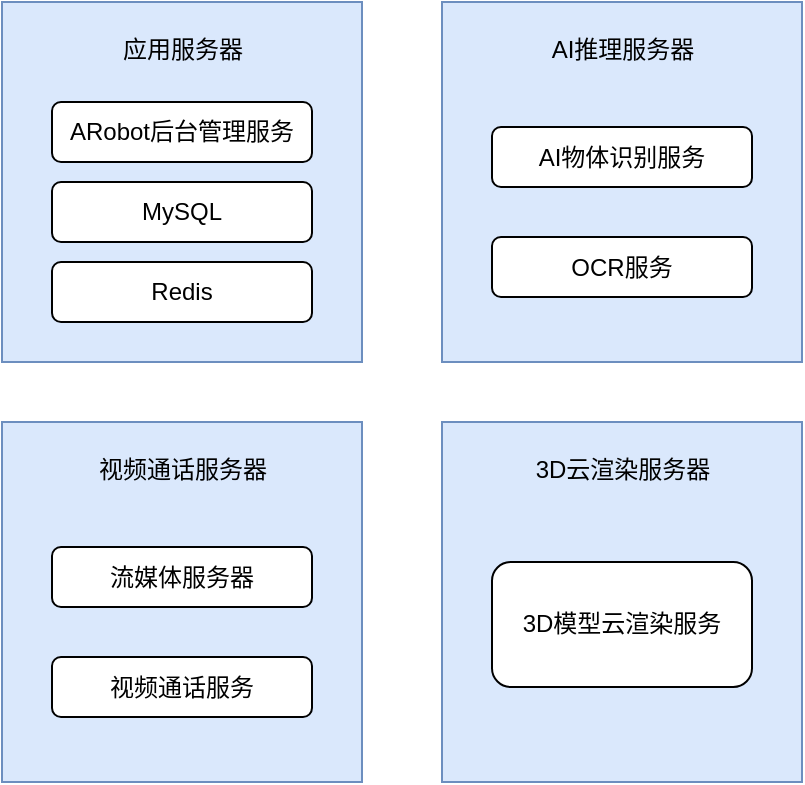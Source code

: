 <mxfile version="12.7.2" type="github"><diagram id="s6NoYXsi8lFGEBUorLSi" name="第 1 页"><mxGraphModel dx="1038" dy="539" grid="1" gridSize="10" guides="1" tooltips="1" connect="1" arrows="1" fold="1" page="1" pageScale="1" pageWidth="827" pageHeight="1169" math="0" shadow="0"><root><mxCell id="0"/><mxCell id="1" parent="0"/><mxCell id="GF2gohc_G-7e4qgFQPyK-33" value="" style="rounded=0;whiteSpace=wrap;html=1;fillColor=#dae8fc;strokeColor=#6c8ebf;" vertex="1" parent="1"><mxGeometry x="260" y="340" width="180" height="180" as="geometry"/></mxCell><mxCell id="GF2gohc_G-7e4qgFQPyK-1" value="" style="rounded=0;whiteSpace=wrap;html=1;fillColor=#dae8fc;strokeColor=#6c8ebf;" vertex="1" parent="1"><mxGeometry x="40" y="130" width="180" height="180" as="geometry"/></mxCell><mxCell id="GF2gohc_G-7e4qgFQPyK-27" value="" style="rounded=0;whiteSpace=wrap;html=1;fillColor=#dae8fc;strokeColor=#6c8ebf;" vertex="1" parent="1"><mxGeometry x="40" y="340" width="180" height="180" as="geometry"/></mxCell><mxCell id="GF2gohc_G-7e4qgFQPyK-22" value="" style="rounded=0;whiteSpace=wrap;html=1;fillColor=#dae8fc;strokeColor=#6c8ebf;" vertex="1" parent="1"><mxGeometry x="260" y="130" width="180" height="180" as="geometry"/></mxCell><mxCell id="GF2gohc_G-7e4qgFQPyK-5" value="ARobot后台管理服务" style="rounded=1;whiteSpace=wrap;html=1;" vertex="1" parent="1"><mxGeometry x="65" y="180" width="130" height="30" as="geometry"/></mxCell><mxCell id="GF2gohc_G-7e4qgFQPyK-9" value="应用服务器" style="text;html=1;align=center;" vertex="1" parent="1"><mxGeometry x="85" y="140" width="90" height="30" as="geometry"/></mxCell><mxCell id="GF2gohc_G-7e4qgFQPyK-10" value="MySQL" style="rounded=1;whiteSpace=wrap;html=1;" vertex="1" parent="1"><mxGeometry x="65" y="220" width="130" height="30" as="geometry"/></mxCell><mxCell id="GF2gohc_G-7e4qgFQPyK-11" value="Redis" style="rounded=1;whiteSpace=wrap;html=1;" vertex="1" parent="1"><mxGeometry x="65" y="260" width="130" height="30" as="geometry"/></mxCell><mxCell id="GF2gohc_G-7e4qgFQPyK-13" value="AI物体识别服务" style="rounded=1;whiteSpace=wrap;html=1;" vertex="1" parent="1"><mxGeometry x="285" y="192.5" width="130" height="30" as="geometry"/></mxCell><mxCell id="GF2gohc_G-7e4qgFQPyK-14" value="OCR服务" style="rounded=1;whiteSpace=wrap;html=1;" vertex="1" parent="1"><mxGeometry x="285" y="247.5" width="130" height="30" as="geometry"/></mxCell><mxCell id="GF2gohc_G-7e4qgFQPyK-16" value="流媒体服务器" style="rounded=1;whiteSpace=wrap;html=1;" vertex="1" parent="1"><mxGeometry x="65" y="402.5" width="130" height="30" as="geometry"/></mxCell><mxCell id="GF2gohc_G-7e4qgFQPyK-17" value="视频通话服务" style="rounded=1;whiteSpace=wrap;html=1;" vertex="1" parent="1"><mxGeometry x="65" y="457.5" width="130" height="30" as="geometry"/></mxCell><mxCell id="GF2gohc_G-7e4qgFQPyK-19" value="3D模型云渲染服务" style="rounded=1;whiteSpace=wrap;html=1;" vertex="1" parent="1"><mxGeometry x="285" y="410" width="130" height="62.5" as="geometry"/></mxCell><mxCell id="GF2gohc_G-7e4qgFQPyK-24" value="AI推理服务器" style="text;html=1;align=center;" vertex="1" parent="1"><mxGeometry x="305" y="140" width="90" height="30" as="geometry"/></mxCell><mxCell id="GF2gohc_G-7e4qgFQPyK-29" value="视频通话服务器" style="text;html=1;align=center;" vertex="1" parent="1"><mxGeometry x="85" y="350" width="90" height="30" as="geometry"/></mxCell><mxCell id="GF2gohc_G-7e4qgFQPyK-35" value="3D云渲染服务器" style="text;html=1;align=center;" vertex="1" parent="1"><mxGeometry x="305" y="350" width="90" height="30" as="geometry"/></mxCell></root></mxGraphModel></diagram></mxfile>